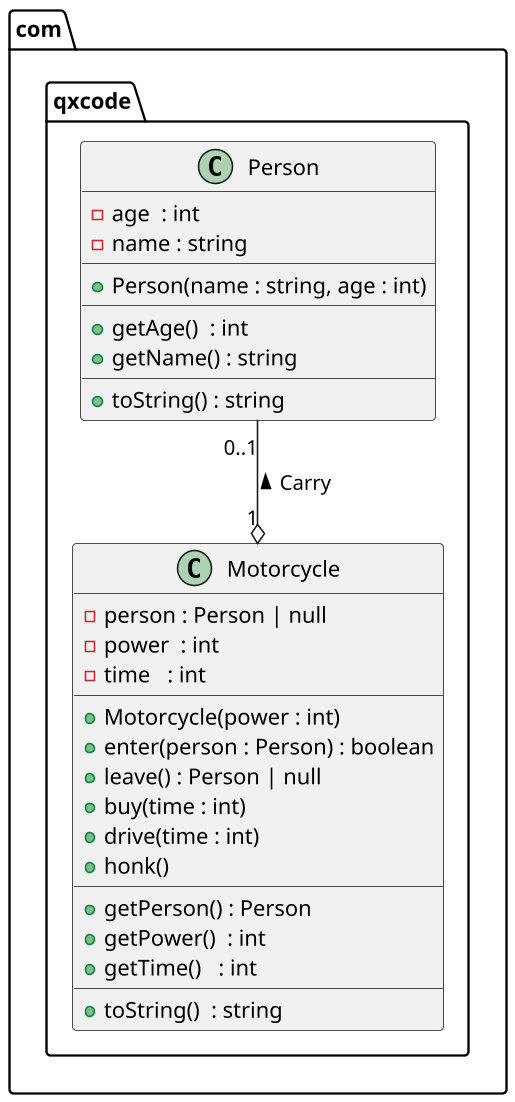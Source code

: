 @startuml

skinparam defaultFontName Hasklig
skinparam dpi 150

package com.qxcode {
  class Motorcycle {
    - person : Person | null
    - power  : int
    - time   : int
    __
    + Motorcycle(power : int)
    + enter(person : Person) : boolean
    + leave() : Person | null
    + buy(time : int)
    + drive(time : int)
    + honk()
    __
    + getPerson() : Person
    + getPower()  : int
    + getTime()   : int
    __
    + toString()  : string
  }
  
  class Person {
    - age  : int
    - name : string
    __
    + Person(name : string, age : int)
    __
    + getAge()  : int
    + getName() : string
    __
    + toString() : string
  }
}
Person "0..1" --o "1" Motorcycle : < Carry
@enduml